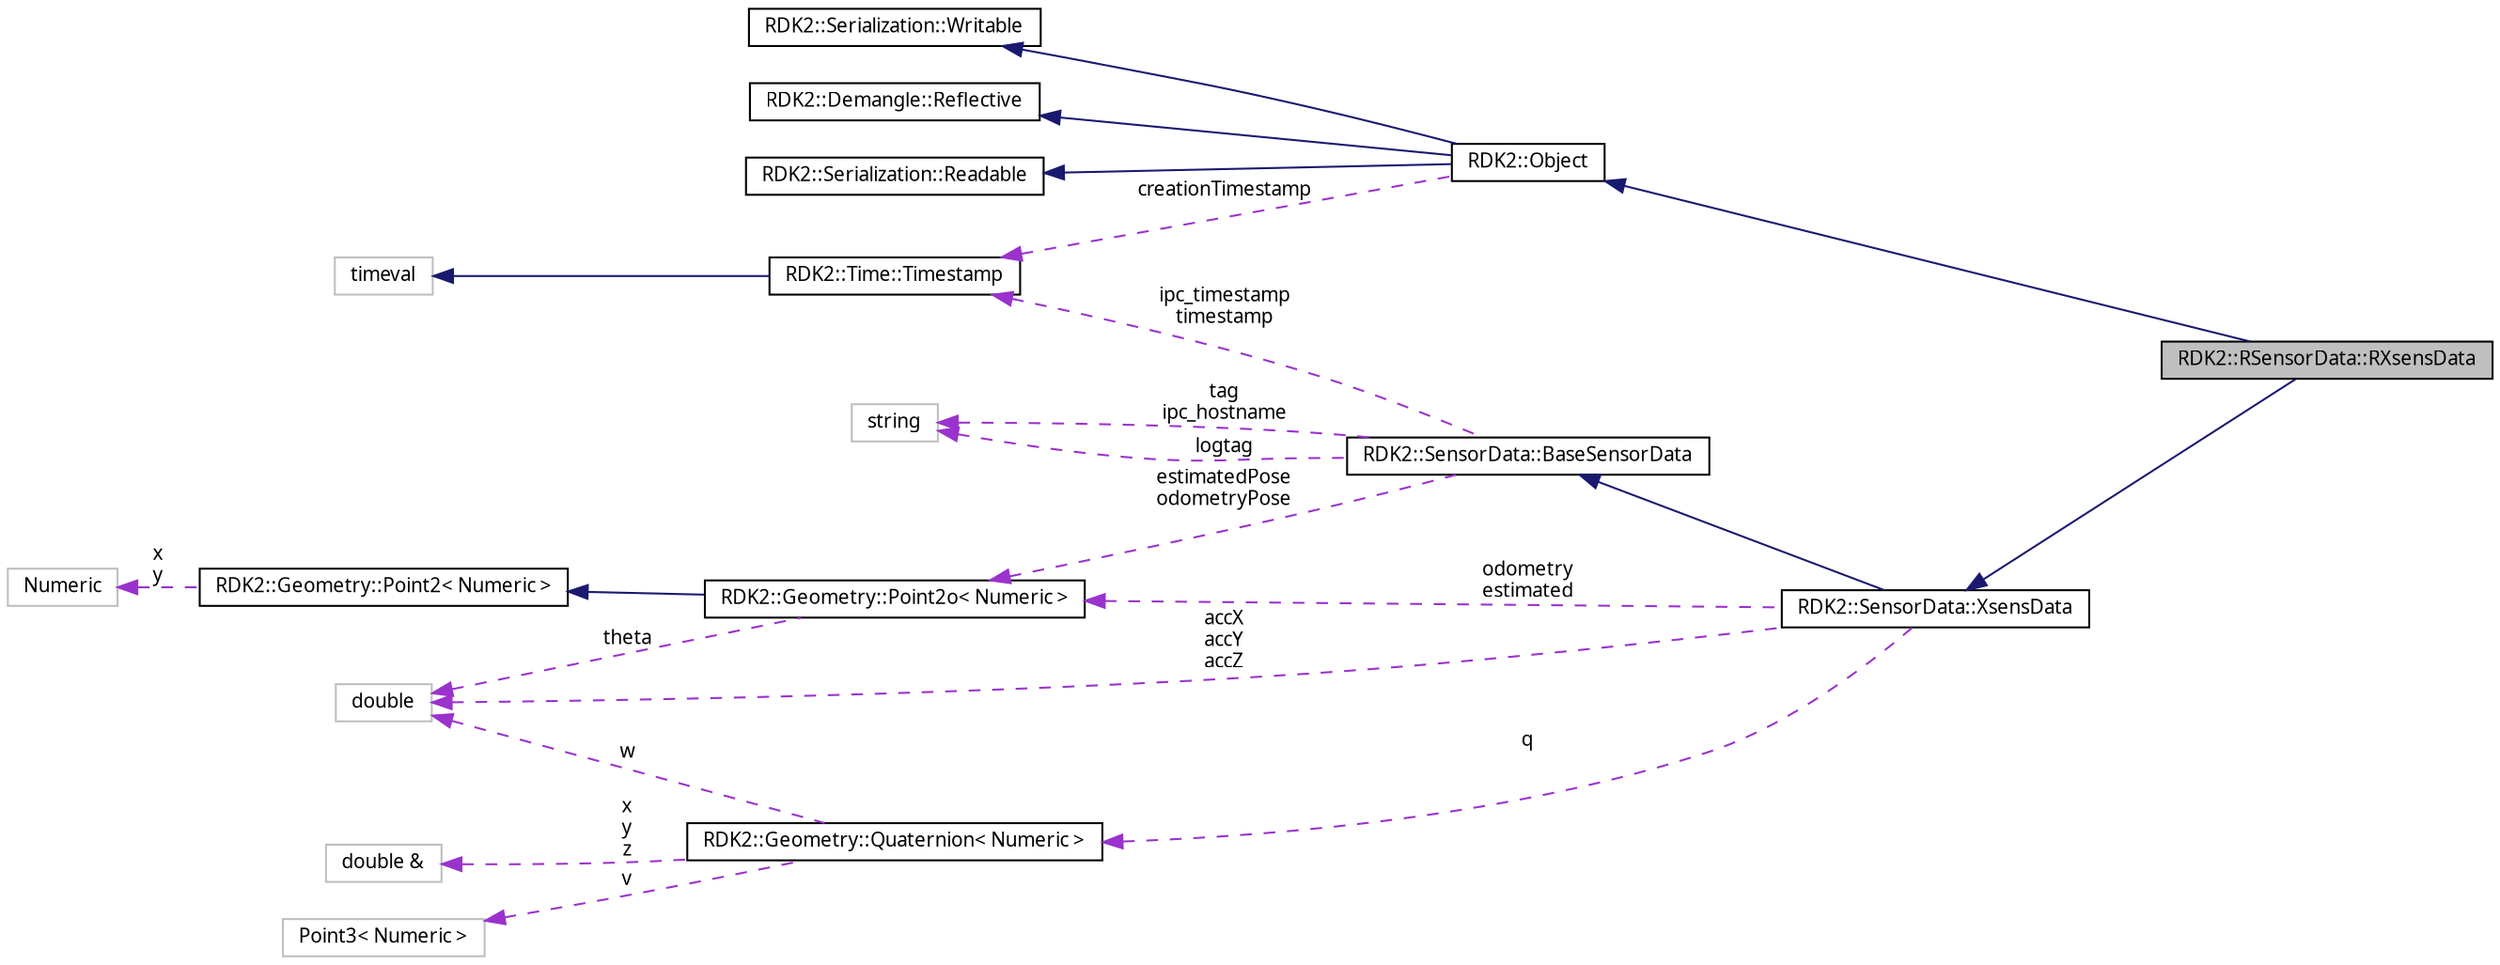digraph G
{
  edge [fontname="FreeSans.ttf",fontsize=10,labelfontname="FreeSans.ttf",labelfontsize=10];
  node [fontname="FreeSans.ttf",fontsize=10,shape=record];
  rankdir=LR;
  Node1 [label="RDK2::RSensorData::RXsensData",height=0.2,width=0.4,color="black", fillcolor="grey75", style="filled" fontcolor="black"];
  Node2 -> Node1 [dir=back,color="midnightblue",fontsize=10,style="solid",fontname="FreeSans.ttf"];
  Node2 [label="RDK2::Object",height=0.2,width=0.4,color="black", fillcolor="white", style="filled",URL="$class_r_d_k2_1_1_object.html"];
  Node3 -> Node2 [dir=back,color="midnightblue",fontsize=10,style="solid",fontname="FreeSans.ttf"];
  Node3 [label="RDK2::Serialization::Readable",height=0.2,width=0.4,color="black", fillcolor="white", style="filled",URL="$class_r_d_k2_1_1_serialization_1_1_readable.html",tooltip="A Readable object is one that implements a deserialization procedure."];
  Node4 -> Node2 [dir=back,color="midnightblue",fontsize=10,style="solid",fontname="FreeSans.ttf"];
  Node4 [label="RDK2::Serialization::Writable",height=0.2,width=0.4,color="black", fillcolor="white", style="filled",URL="$class_r_d_k2_1_1_serialization_1_1_writable.html"];
  Node5 -> Node2 [dir=back,color="midnightblue",fontsize=10,style="solid",fontname="FreeSans.ttf"];
  Node5 [label="RDK2::Demangle::Reflective",height=0.2,width=0.4,color="black", fillcolor="white", style="filled",URL="$struct_r_d_k2_1_1_demangle_1_1_reflective.html"];
  Node6 -> Node2 [dir=back,color="darkorchid3",fontsize=10,style="dashed",label="creationTimestamp",fontname="FreeSans.ttf"];
  Node6 [label="RDK2::Time::Timestamp",height=0.2,width=0.4,color="black", fillcolor="white", style="filled",URL="$struct_r_d_k2_1_1_time_1_1_timestamp.html"];
  Node7 -> Node6 [dir=back,color="midnightblue",fontsize=10,style="solid",fontname="FreeSans.ttf"];
  Node7 [label="timeval",height=0.2,width=0.4,color="grey75", fillcolor="white", style="filled"];
  Node8 -> Node1 [dir=back,color="midnightblue",fontsize=10,style="solid",fontname="FreeSans.ttf"];
  Node8 [label="RDK2::SensorData::XsensData",height=0.2,width=0.4,color="black", fillcolor="white", style="filled",URL="$struct_r_d_k2_1_1_sensor_data_1_1_xsens_data.html"];
  Node9 -> Node8 [dir=back,color="midnightblue",fontsize=10,style="solid",fontname="FreeSans.ttf"];
  Node9 [label="RDK2::SensorData::BaseSensorData",height=0.2,width=0.4,color="black", fillcolor="white", style="filled",URL="$struct_r_d_k2_1_1_sensor_data_1_1_base_sensor_data.html"];
  Node10 -> Node9 [dir=back,color="darkorchid3",fontsize=10,style="dashed",label="estimatedPose\nodometryPose",fontname="FreeSans.ttf"];
  Node10 [label="RDK2::Geometry::Point2o\< Numeric \>",height=0.2,width=0.4,color="black", fillcolor="white", style="filled",URL="$class_r_d_k2_1_1_geometry_1_1_point2o.html",tooltip="Beware that the operators + - * uses also the &quot;theta&quot; component."];
  Node11 -> Node10 [dir=back,color="midnightblue",fontsize=10,style="solid",fontname="FreeSans.ttf"];
  Node11 [label="RDK2::Geometry::Point2\< Numeric \>",height=0.2,width=0.4,color="black", fillcolor="white", style="filled",URL="$struct_r_d_k2_1_1_geometry_1_1_point2.html",tooltip="A generic vector with two components."];
  Node12 -> Node11 [dir=back,color="darkorchid3",fontsize=10,style="dashed",label="x\ny",fontname="FreeSans.ttf"];
  Node12 [label="Numeric",height=0.2,width=0.4,color="grey75", fillcolor="white", style="filled"];
  Node13 -> Node10 [dir=back,color="darkorchid3",fontsize=10,style="dashed",label="theta",fontname="FreeSans.ttf"];
  Node13 [label="double",height=0.2,width=0.4,color="grey75", fillcolor="white", style="filled"];
  Node14 -> Node9 [dir=back,color="darkorchid3",fontsize=10,style="dashed",label="tag\nipc_hostname",fontname="FreeSans.ttf"];
  Node14 [label="string",height=0.2,width=0.4,color="grey75", fillcolor="white", style="filled"];
  Node14 -> Node9 [dir=back,color="darkorchid3",fontsize=10,style="dashed",label="logtag",fontname="FreeSans.ttf"];
  Node6 -> Node9 [dir=back,color="darkorchid3",fontsize=10,style="dashed",label="ipc_timestamp\ntimestamp",fontname="FreeSans.ttf"];
  Node13 -> Node8 [dir=back,color="darkorchid3",fontsize=10,style="dashed",label="accX\naccY\naccZ",fontname="FreeSans.ttf"];
  Node10 -> Node8 [dir=back,color="darkorchid3",fontsize=10,style="dashed",label="odometry\nestimated",fontname="FreeSans.ttf"];
  Node15 -> Node8 [dir=back,color="darkorchid3",fontsize=10,style="dashed",label="q",fontname="FreeSans.ttf"];
  Node15 [label="RDK2::Geometry::Quaternion\< Numeric \>",height=0.2,width=0.4,color="black", fillcolor="white", style="filled",URL="$class_r_d_k2_1_1_geometry_1_1_quaternion.html"];
  Node16 -> Node15 [dir=back,color="darkorchid3",fontsize=10,style="dashed",label="x\ny\nz",fontname="FreeSans.ttf"];
  Node16 [label="double &",height=0.2,width=0.4,color="grey75", fillcolor="white", style="filled"];
  Node13 -> Node15 [dir=back,color="darkorchid3",fontsize=10,style="dashed",label="w",fontname="FreeSans.ttf"];
  Node17 -> Node15 [dir=back,color="darkorchid3",fontsize=10,style="dashed",label="v",fontname="FreeSans.ttf"];
  Node17 [label="Point3\< Numeric \>",height=0.2,width=0.4,color="grey75", fillcolor="white", style="filled"];
}
